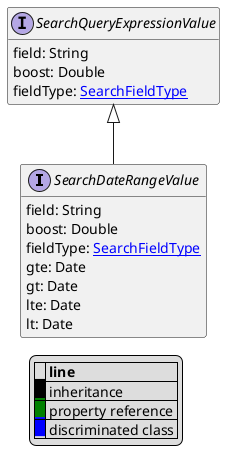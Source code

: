 @startuml

hide empty fields
hide empty methods
legend
|= |= line |
|<back:black>   </back>| inheritance |
|<back:green>   </back>| property reference |
|<back:blue>   </back>| discriminated class |
endlegend
interface SearchDateRangeValue [[SearchDateRangeValue.svg]] extends SearchQueryExpressionValue {
    field: String
    boost: Double
    fieldType: [[SearchFieldType.svg SearchFieldType]]
    gte: Date
    gt: Date
    lte: Date
    lt: Date
}
interface SearchQueryExpressionValue [[SearchQueryExpressionValue.svg]]  {
    field: String
    boost: Double
    fieldType: [[SearchFieldType.svg SearchFieldType]]
}





@enduml
